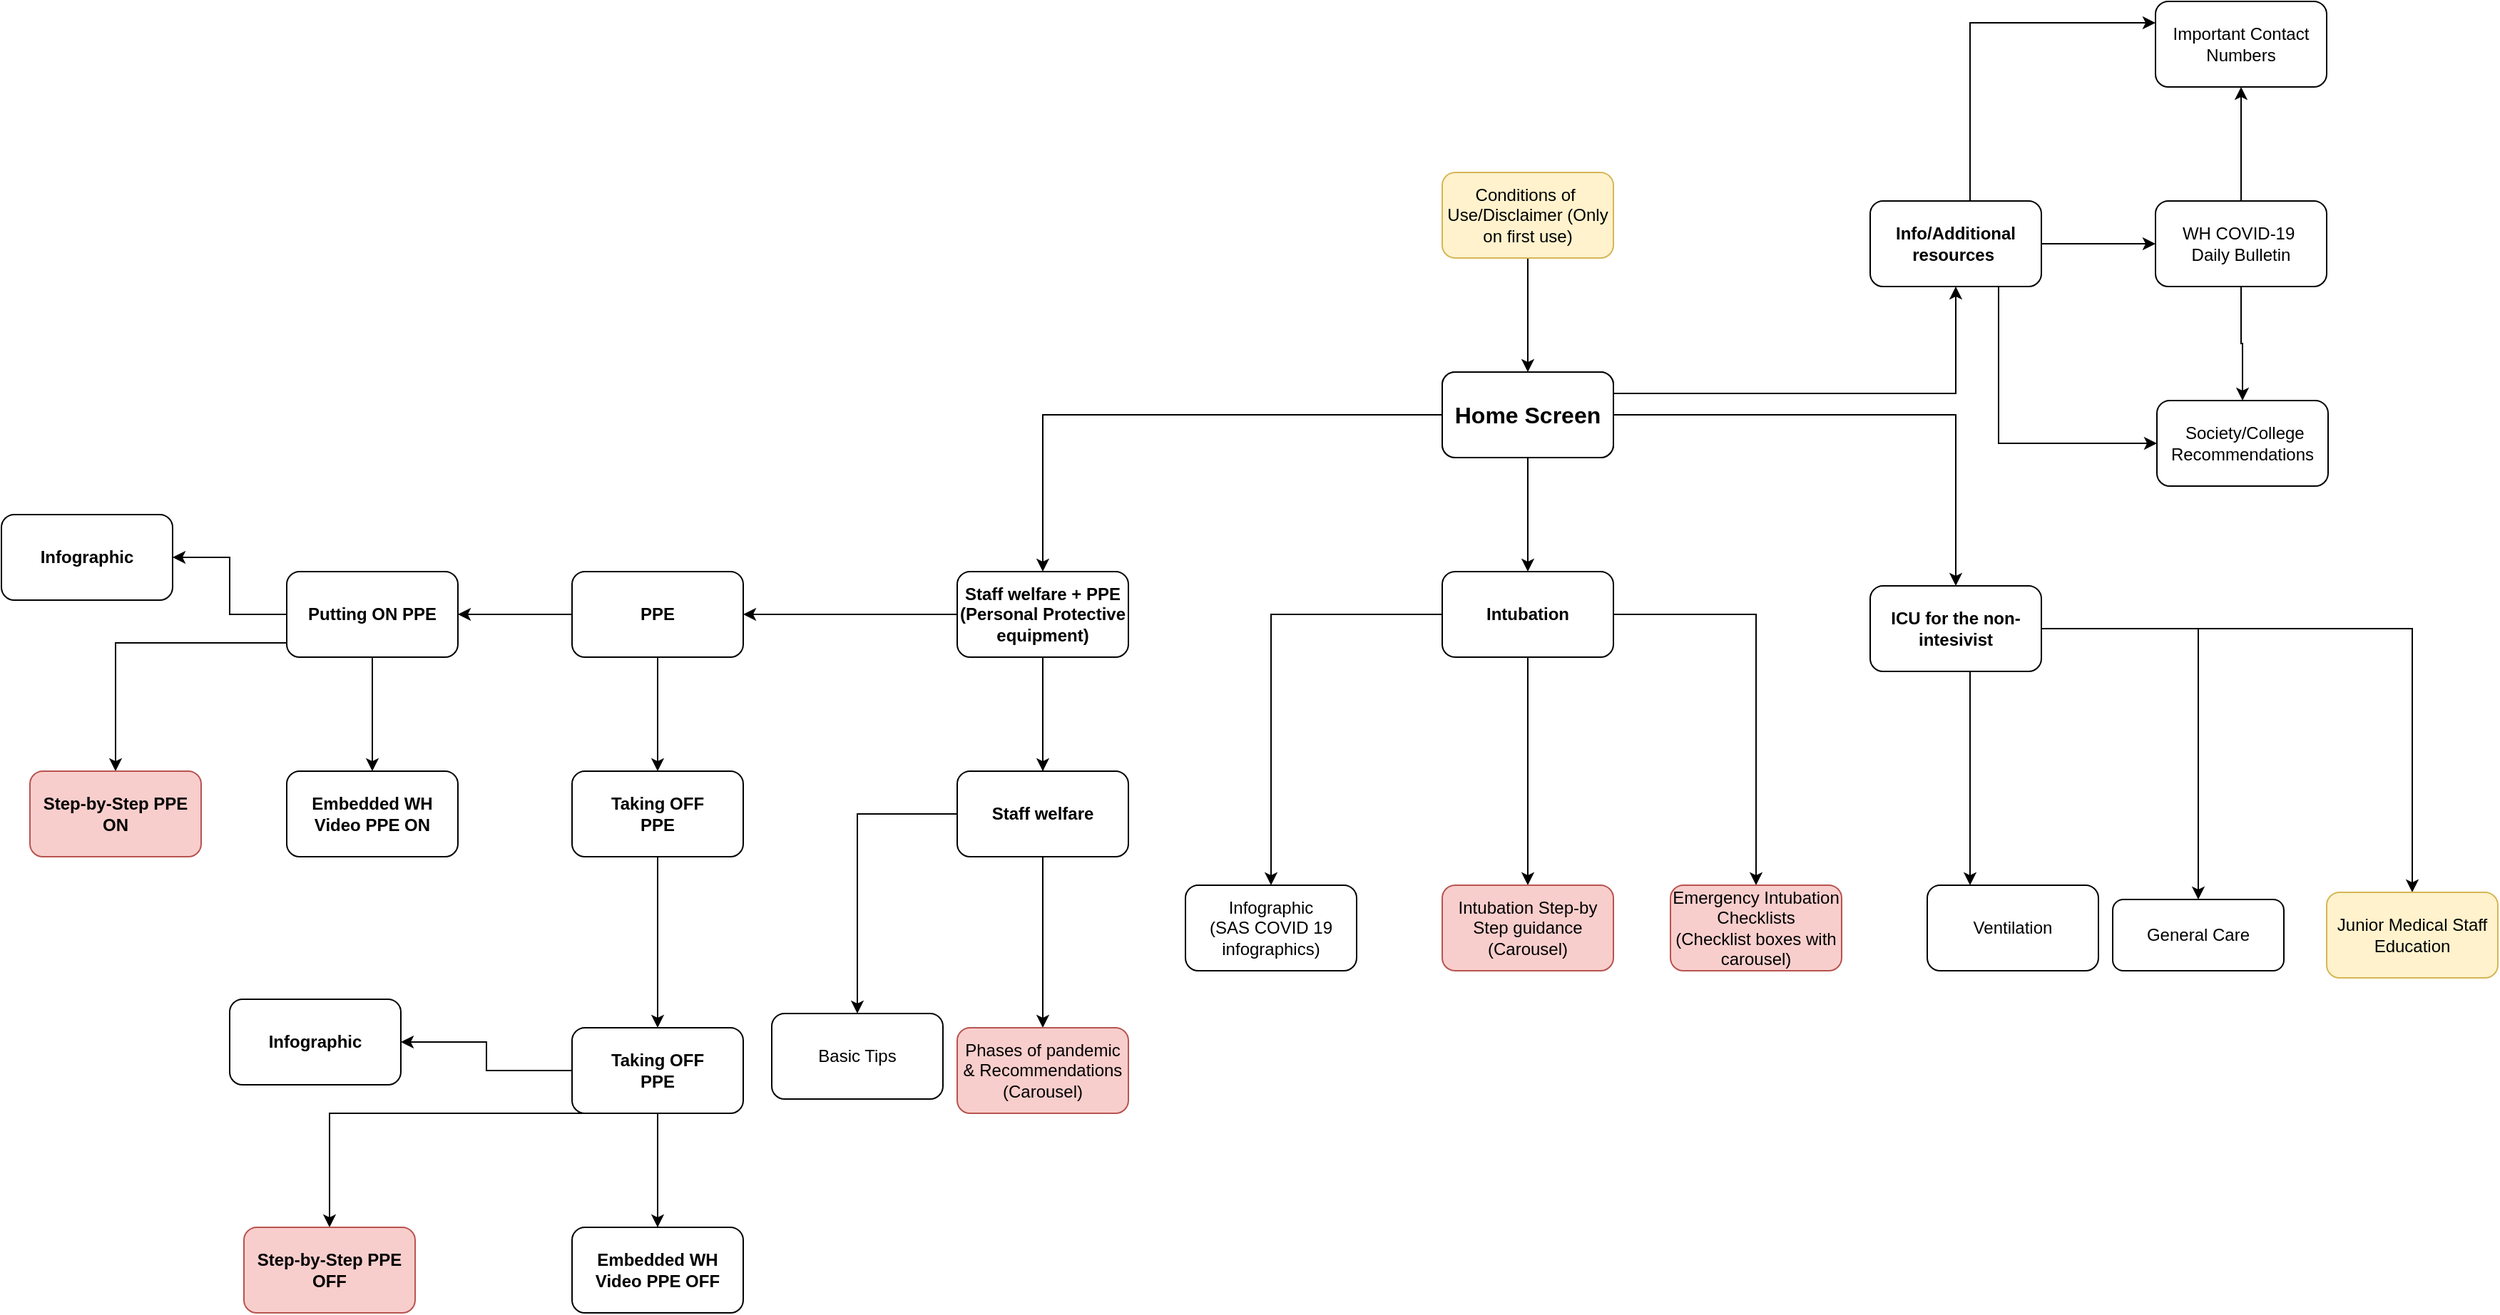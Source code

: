 <mxfile version="12.8.8" type="github">
  <diagram name="Page-1" id="74e2e168-ea6b-b213-b513-2b3c1d86103e">
    <mxGraphModel dx="2992" dy="2078" grid="1" gridSize="10" guides="1" tooltips="1" connect="1" arrows="1" fold="1" page="1" pageScale="1" pageWidth="1100" pageHeight="850" background="#ffffff" math="0" shadow="0">
      <root>
        <mxCell id="0" />
        <mxCell id="1" parent="0" />
        <mxCell id="EwlcQp5Az3rUC2PLK72F-8" value="" style="edgeStyle=orthogonalEdgeStyle;rounded=0;orthogonalLoop=1;jettySize=auto;html=1;" parent="1" source="EwlcQp5Az3rUC2PLK72F-6" target="EwlcQp5Az3rUC2PLK72F-7" edge="1">
          <mxGeometry relative="1" as="geometry" />
        </mxCell>
        <mxCell id="EwlcQp5Az3rUC2PLK72F-6" value="Conditions of&amp;nbsp; Use/Disclaimer (Only on first use)" style="rounded=1;whiteSpace=wrap;html=1;fillColor=#fff2cc;strokeColor=#d6b656;" parent="1" vertex="1">
          <mxGeometry x="350" y="50" width="120" height="60" as="geometry" />
        </mxCell>
        <mxCell id="EwlcQp5Az3rUC2PLK72F-10" value="" style="edgeStyle=orthogonalEdgeStyle;rounded=0;orthogonalLoop=1;jettySize=auto;html=1;" parent="1" source="EwlcQp5Az3rUC2PLK72F-7" target="EwlcQp5Az3rUC2PLK72F-9" edge="1">
          <mxGeometry relative="1" as="geometry" />
        </mxCell>
        <mxCell id="EwlcQp5Az3rUC2PLK72F-12" value="" style="edgeStyle=orthogonalEdgeStyle;rounded=0;orthogonalLoop=1;jettySize=auto;html=1;" parent="1" source="EwlcQp5Az3rUC2PLK72F-7" target="EwlcQp5Az3rUC2PLK72F-11" edge="1">
          <mxGeometry relative="1" as="geometry" />
        </mxCell>
        <mxCell id="EwlcQp5Az3rUC2PLK72F-14" value="" style="edgeStyle=orthogonalEdgeStyle;rounded=0;orthogonalLoop=1;jettySize=auto;html=1;" parent="1" source="EwlcQp5Az3rUC2PLK72F-7" target="EwlcQp5Az3rUC2PLK72F-13" edge="1">
          <mxGeometry relative="1" as="geometry" />
        </mxCell>
        <mxCell id="EwlcQp5Az3rUC2PLK72F-7" value="Home Screen" style="rounded=1;whiteSpace=wrap;html=1;" parent="1" vertex="1">
          <mxGeometry x="350" y="190" width="120" height="60" as="geometry" />
        </mxCell>
        <mxCell id="EwlcQp5Az3rUC2PLK72F-43" value="" style="edgeStyle=orthogonalEdgeStyle;rounded=0;orthogonalLoop=1;jettySize=auto;html=1;" parent="1" source="EwlcQp5Az3rUC2PLK72F-13" target="EwlcQp5Az3rUC2PLK72F-42" edge="1">
          <mxGeometry relative="1" as="geometry">
            <Array as="points">
              <mxPoint x="720" y="490" />
              <mxPoint x="720" y="490" />
            </Array>
          </mxGeometry>
        </mxCell>
        <mxCell id="EwlcQp5Az3rUC2PLK72F-45" value="" style="edgeStyle=orthogonalEdgeStyle;rounded=0;orthogonalLoop=1;jettySize=auto;html=1;" parent="1" source="EwlcQp5Az3rUC2PLK72F-13" target="EwlcQp5Az3rUC2PLK72F-44" edge="1">
          <mxGeometry relative="1" as="geometry" />
        </mxCell>
        <mxCell id="EwlcQp5Az3rUC2PLK72F-47" value="" style="edgeStyle=orthogonalEdgeStyle;rounded=0;orthogonalLoop=1;jettySize=auto;html=1;" parent="1" source="EwlcQp5Az3rUC2PLK72F-13" target="EwlcQp5Az3rUC2PLK72F-46" edge="1">
          <mxGeometry relative="1" as="geometry" />
        </mxCell>
        <mxCell id="EwlcQp5Az3rUC2PLK72F-13" value="&lt;b&gt;ICU for the non-intesivist&lt;/b&gt;" style="rounded=1;whiteSpace=wrap;html=1;" parent="1" vertex="1">
          <mxGeometry x="650" y="340" width="120" height="60" as="geometry" />
        </mxCell>
        <mxCell id="EwlcQp5Az3rUC2PLK72F-46" value="Junior Medical Staff Education" style="rounded=1;whiteSpace=wrap;html=1;fillColor=#fff2cc;strokeColor=#d6b656;" parent="1" vertex="1">
          <mxGeometry x="970" y="555" width="120" height="60" as="geometry" />
        </mxCell>
        <mxCell id="EwlcQp5Az3rUC2PLK72F-44" value="General Care" style="rounded=1;whiteSpace=wrap;html=1;" parent="1" vertex="1">
          <mxGeometry x="820" y="560" width="120" height="50" as="geometry" />
        </mxCell>
        <mxCell id="EwlcQp5Az3rUC2PLK72F-42" value="Ventilation" style="rounded=1;whiteSpace=wrap;html=1;" parent="1" vertex="1">
          <mxGeometry x="690" y="550" width="120" height="60" as="geometry" />
        </mxCell>
        <mxCell id="EwlcQp5Az3rUC2PLK72F-37" value="" style="edgeStyle=orthogonalEdgeStyle;rounded=0;orthogonalLoop=1;jettySize=auto;html=1;" parent="1" source="EwlcQp5Az3rUC2PLK72F-11" target="EwlcQp5Az3rUC2PLK72F-36" edge="1">
          <mxGeometry relative="1" as="geometry" />
        </mxCell>
        <mxCell id="EwlcQp5Az3rUC2PLK72F-39" value="" style="edgeStyle=orthogonalEdgeStyle;rounded=0;orthogonalLoop=1;jettySize=auto;html=1;" parent="1" source="EwlcQp5Az3rUC2PLK72F-11" target="EwlcQp5Az3rUC2PLK72F-38" edge="1">
          <mxGeometry relative="1" as="geometry" />
        </mxCell>
        <mxCell id="EwlcQp5Az3rUC2PLK72F-41" value="" style="edgeStyle=orthogonalEdgeStyle;rounded=0;orthogonalLoop=1;jettySize=auto;html=1;" parent="1" source="EwlcQp5Az3rUC2PLK72F-11" target="EwlcQp5Az3rUC2PLK72F-40" edge="1">
          <mxGeometry relative="1" as="geometry" />
        </mxCell>
        <mxCell id="EwlcQp5Az3rUC2PLK72F-11" value="&lt;b&gt;Intubation&lt;/b&gt;" style="rounded=1;whiteSpace=wrap;html=1;" parent="1" vertex="1">
          <mxGeometry x="350" y="330" width="120" height="60" as="geometry" />
        </mxCell>
        <mxCell id="EwlcQp5Az3rUC2PLK72F-40" value="Emergency Intubation Checklists&lt;br&gt;(Checklist boxes with carousel)" style="rounded=1;whiteSpace=wrap;html=1;fillColor=#f8cecc;strokeColor=#b85450;" parent="1" vertex="1">
          <mxGeometry x="510" y="550" width="120" height="60" as="geometry" />
        </mxCell>
        <mxCell id="EwlcQp5Az3rUC2PLK72F-38" value="Intubation Step-by Step guidance&lt;br&gt;(Carousel)" style="rounded=1;whiteSpace=wrap;html=1;fillColor=#f8cecc;strokeColor=#b85450;" parent="1" vertex="1">
          <mxGeometry x="350" y="550" width="120" height="60" as="geometry" />
        </mxCell>
        <mxCell id="EwlcQp5Az3rUC2PLK72F-36" value="Infographic&lt;br&gt;(SAS COVID 19 infographics)" style="rounded=1;whiteSpace=wrap;html=1;" parent="1" vertex="1">
          <mxGeometry x="170" y="550" width="120" height="60" as="geometry" />
        </mxCell>
        <mxCell id="EwlcQp5Az3rUC2PLK72F-33" value="" style="edgeStyle=orthogonalEdgeStyle;rounded=0;orthogonalLoop=1;jettySize=auto;html=1;" parent="1" source="EwlcQp5Az3rUC2PLK72F-9" target="EwlcQp5Az3rUC2PLK72F-32" edge="1">
          <mxGeometry relative="1" as="geometry">
            <Array as="points">
              <mxPoint x="70" y="500" />
              <mxPoint x="-60" y="500" />
            </Array>
          </mxGeometry>
        </mxCell>
        <mxCell id="EwlcQp5Az3rUC2PLK72F-35" value="" style="edgeStyle=orthogonalEdgeStyle;rounded=0;orthogonalLoop=1;jettySize=auto;html=1;" parent="1" source="EwlcQp5Az3rUC2PLK72F-9" target="EwlcQp5Az3rUC2PLK72F-34" edge="1">
          <mxGeometry relative="1" as="geometry" />
        </mxCell>
        <mxCell id="yP21m4AB17N5dop4f1np-2" value="" style="edgeStyle=orthogonalEdgeStyle;rounded=0;orthogonalLoop=1;jettySize=auto;html=1;" edge="1" parent="1" source="EwlcQp5Az3rUC2PLK72F-9" target="yP21m4AB17N5dop4f1np-1">
          <mxGeometry relative="1" as="geometry" />
        </mxCell>
        <mxCell id="yP21m4AB17N5dop4f1np-4" value="" style="edgeStyle=orthogonalEdgeStyle;rounded=0;orthogonalLoop=1;jettySize=auto;html=1;" edge="1" parent="1" source="EwlcQp5Az3rUC2PLK72F-9" target="yP21m4AB17N5dop4f1np-3">
          <mxGeometry relative="1" as="geometry" />
        </mxCell>
        <mxCell id="EwlcQp5Az3rUC2PLK72F-9" value="&lt;b&gt;Staff welfare + PPE (Personal Protective equipment)&lt;/b&gt;" style="rounded=1;whiteSpace=wrap;html=1;" parent="1" vertex="1">
          <mxGeometry x="10" y="330" width="120" height="60" as="geometry" />
        </mxCell>
        <mxCell id="yP21m4AB17N5dop4f1np-6" value="" style="edgeStyle=orthogonalEdgeStyle;rounded=0;orthogonalLoop=1;jettySize=auto;html=1;" edge="1" parent="1" source="yP21m4AB17N5dop4f1np-3" target="yP21m4AB17N5dop4f1np-5">
          <mxGeometry relative="1" as="geometry" />
        </mxCell>
        <mxCell id="yP21m4AB17N5dop4f1np-8" value="" style="edgeStyle=orthogonalEdgeStyle;rounded=0;orthogonalLoop=1;jettySize=auto;html=1;" edge="1" parent="1" source="yP21m4AB17N5dop4f1np-3" target="yP21m4AB17N5dop4f1np-7">
          <mxGeometry relative="1" as="geometry" />
        </mxCell>
        <mxCell id="yP21m4AB17N5dop4f1np-3" value="&lt;b&gt;PPE&lt;/b&gt;" style="rounded=1;whiteSpace=wrap;html=1;" vertex="1" parent="1">
          <mxGeometry x="-260" y="330" width="120" height="60" as="geometry" />
        </mxCell>
        <mxCell id="yP21m4AB17N5dop4f1np-10" value="" style="edgeStyle=orthogonalEdgeStyle;rounded=0;orthogonalLoop=1;jettySize=auto;html=1;" edge="1" parent="1" source="yP21m4AB17N5dop4f1np-7" target="yP21m4AB17N5dop4f1np-9">
          <mxGeometry relative="1" as="geometry" />
        </mxCell>
        <mxCell id="yP21m4AB17N5dop4f1np-7" value="&lt;b&gt;Taking OFF &lt;br&gt;PPE&lt;/b&gt;" style="rounded=1;whiteSpace=wrap;html=1;" vertex="1" parent="1">
          <mxGeometry x="-260" y="470" width="120" height="60" as="geometry" />
        </mxCell>
        <mxCell id="yP21m4AB17N5dop4f1np-12" value="" style="edgeStyle=orthogonalEdgeStyle;rounded=0;orthogonalLoop=1;jettySize=auto;html=1;" edge="1" parent="1" source="yP21m4AB17N5dop4f1np-9" target="yP21m4AB17N5dop4f1np-11">
          <mxGeometry relative="1" as="geometry" />
        </mxCell>
        <mxCell id="yP21m4AB17N5dop4f1np-14" value="" style="edgeStyle=orthogonalEdgeStyle;rounded=0;orthogonalLoop=1;jettySize=auto;html=1;" edge="1" parent="1" source="yP21m4AB17N5dop4f1np-9" target="yP21m4AB17N5dop4f1np-13">
          <mxGeometry relative="1" as="geometry" />
        </mxCell>
        <mxCell id="yP21m4AB17N5dop4f1np-9" value="&lt;b&gt;Taking OFF &lt;br&gt;PPE&lt;/b&gt;" style="rounded=1;whiteSpace=wrap;html=1;" vertex="1" parent="1">
          <mxGeometry x="-260" y="650" width="120" height="60" as="geometry" />
        </mxCell>
        <mxCell id="yP21m4AB17N5dop4f1np-13" value="&lt;b&gt;Infographic&lt;/b&gt;" style="rounded=1;whiteSpace=wrap;html=1;" vertex="1" parent="1">
          <mxGeometry x="-500" y="630" width="120" height="60" as="geometry" />
        </mxCell>
        <mxCell id="yP21m4AB17N5dop4f1np-16" value="" style="edgeStyle=orthogonalEdgeStyle;rounded=0;orthogonalLoop=1;jettySize=auto;html=1;" edge="1" parent="1" source="yP21m4AB17N5dop4f1np-11" target="yP21m4AB17N5dop4f1np-15">
          <mxGeometry relative="1" as="geometry">
            <Array as="points">
              <mxPoint x="-200" y="710" />
              <mxPoint x="-430" y="710" />
            </Array>
          </mxGeometry>
        </mxCell>
        <mxCell id="yP21m4AB17N5dop4f1np-11" value="&lt;b&gt;Embedded WH Video PPE OFF&lt;/b&gt;" style="rounded=1;whiteSpace=wrap;html=1;" vertex="1" parent="1">
          <mxGeometry x="-260" y="790" width="120" height="60" as="geometry" />
        </mxCell>
        <mxCell id="yP21m4AB17N5dop4f1np-15" value="&lt;b&gt;Step-by-Step PPE OFF&lt;/b&gt;" style="rounded=1;whiteSpace=wrap;html=1;fillColor=#f8cecc;strokeColor=#b85450;" vertex="1" parent="1">
          <mxGeometry x="-490" y="790" width="120" height="60" as="geometry" />
        </mxCell>
        <mxCell id="yP21m4AB17N5dop4f1np-18" value="" style="edgeStyle=orthogonalEdgeStyle;rounded=0;orthogonalLoop=1;jettySize=auto;html=1;" edge="1" parent="1" source="yP21m4AB17N5dop4f1np-5" target="yP21m4AB17N5dop4f1np-17">
          <mxGeometry relative="1" as="geometry" />
        </mxCell>
        <mxCell id="yP21m4AB17N5dop4f1np-20" value="" style="edgeStyle=orthogonalEdgeStyle;rounded=0;orthogonalLoop=1;jettySize=auto;html=1;" edge="1" parent="1" source="yP21m4AB17N5dop4f1np-5" target="yP21m4AB17N5dop4f1np-19">
          <mxGeometry relative="1" as="geometry" />
        </mxCell>
        <mxCell id="yP21m4AB17N5dop4f1np-22" value="" style="edgeStyle=orthogonalEdgeStyle;rounded=0;orthogonalLoop=1;jettySize=auto;html=1;" edge="1" parent="1" source="yP21m4AB17N5dop4f1np-5" target="yP21m4AB17N5dop4f1np-21">
          <mxGeometry relative="1" as="geometry">
            <Array as="points">
              <mxPoint x="-400" y="380" />
              <mxPoint x="-500" y="380" />
            </Array>
          </mxGeometry>
        </mxCell>
        <mxCell id="yP21m4AB17N5dop4f1np-5" value="&lt;b&gt;Putting ON PPE&lt;/b&gt;" style="rounded=1;whiteSpace=wrap;html=1;" vertex="1" parent="1">
          <mxGeometry x="-460" y="330" width="120" height="60" as="geometry" />
        </mxCell>
        <mxCell id="yP21m4AB17N5dop4f1np-21" value="&lt;b&gt;Step-by-Step PPE ON&lt;/b&gt;" style="rounded=1;whiteSpace=wrap;html=1;fillColor=#f8cecc;strokeColor=#b85450;" vertex="1" parent="1">
          <mxGeometry x="-640" y="470" width="120" height="60" as="geometry" />
        </mxCell>
        <mxCell id="yP21m4AB17N5dop4f1np-19" value="&lt;b&gt;Embedded WH Video PPE ON&lt;/b&gt;" style="rounded=1;whiteSpace=wrap;html=1;" vertex="1" parent="1">
          <mxGeometry x="-460" y="470" width="120" height="60" as="geometry" />
        </mxCell>
        <mxCell id="yP21m4AB17N5dop4f1np-17" value="&lt;b&gt;Infographic&lt;/b&gt;" style="rounded=1;whiteSpace=wrap;html=1;" vertex="1" parent="1">
          <mxGeometry x="-660" y="290" width="120" height="60" as="geometry" />
        </mxCell>
        <mxCell id="yP21m4AB17N5dop4f1np-1" value="&lt;b&gt;Staff welfare&lt;/b&gt;" style="rounded=1;whiteSpace=wrap;html=1;" vertex="1" parent="1">
          <mxGeometry x="10" y="470" width="120" height="60" as="geometry" />
        </mxCell>
        <mxCell id="EwlcQp5Az3rUC2PLK72F-34" value="Phases of pandemic &amp;amp; Recommendations (Carousel)" style="rounded=1;whiteSpace=wrap;html=1;fillColor=#f8cecc;strokeColor=#b85450;" parent="1" vertex="1">
          <mxGeometry x="10" y="650" width="120" height="60" as="geometry" />
        </mxCell>
        <mxCell id="EwlcQp5Az3rUC2PLK72F-32" value="Basic Tips" style="rounded=1;whiteSpace=wrap;html=1;" parent="1" vertex="1">
          <mxGeometry x="-120" y="640" width="120" height="60" as="geometry" />
        </mxCell>
        <mxCell id="EwlcQp5Az3rUC2PLK72F-18" value="&lt;b&gt;&lt;font style=&quot;font-size: 16px&quot;&gt;Home Screen&lt;/font&gt;&lt;/b&gt;" style="rounded=1;whiteSpace=wrap;html=1;" parent="1" vertex="1">
          <mxGeometry x="350" y="190" width="120" height="60" as="geometry" />
        </mxCell>
        <mxCell id="EwlcQp5Az3rUC2PLK72F-22" value="" style="edgeStyle=orthogonalEdgeStyle;rounded=0;orthogonalLoop=1;jettySize=auto;html=1;exitX=1;exitY=0.25;exitDx=0;exitDy=0;" parent="1" source="EwlcQp5Az3rUC2PLK72F-18" target="EwlcQp5Az3rUC2PLK72F-20" edge="1">
          <mxGeometry relative="1" as="geometry">
            <mxPoint x="570" y="100" as="sourcePoint" />
          </mxGeometry>
        </mxCell>
        <mxCell id="EwlcQp5Az3rUC2PLK72F-24" value="" style="edgeStyle=orthogonalEdgeStyle;rounded=0;orthogonalLoop=1;jettySize=auto;html=1;entryX=0;entryY=0.25;entryDx=0;entryDy=0;" parent="1" source="EwlcQp5Az3rUC2PLK72F-20" target="EwlcQp5Az3rUC2PLK72F-25" edge="1">
          <mxGeometry relative="1" as="geometry">
            <mxPoint x="710" y="-50" as="targetPoint" />
            <Array as="points">
              <mxPoint x="720" y="-55" />
            </Array>
          </mxGeometry>
        </mxCell>
        <mxCell id="EwlcQp5Az3rUC2PLK72F-29" value="" style="edgeStyle=orthogonalEdgeStyle;rounded=0;orthogonalLoop=1;jettySize=auto;html=1;" parent="1" source="EwlcQp5Az3rUC2PLK72F-20" target="EwlcQp5Az3rUC2PLK72F-23" edge="1">
          <mxGeometry relative="1" as="geometry" />
        </mxCell>
        <mxCell id="EwlcQp5Az3rUC2PLK72F-20" value="&lt;b&gt;Info/Additional resources&amp;nbsp;&lt;/b&gt;" style="rounded=1;whiteSpace=wrap;html=1;" parent="1" vertex="1">
          <mxGeometry x="650" y="70" width="120" height="60" as="geometry" />
        </mxCell>
        <mxCell id="EwlcQp5Az3rUC2PLK72F-26" value="" style="edgeStyle=orthogonalEdgeStyle;rounded=0;orthogonalLoop=1;jettySize=auto;html=1;" parent="1" source="EwlcQp5Az3rUC2PLK72F-23" target="EwlcQp5Az3rUC2PLK72F-25" edge="1">
          <mxGeometry relative="1" as="geometry" />
        </mxCell>
        <mxCell id="EwlcQp5Az3rUC2PLK72F-28" value="" style="edgeStyle=orthogonalEdgeStyle;rounded=0;orthogonalLoop=1;jettySize=auto;html=1;" parent="1" source="EwlcQp5Az3rUC2PLK72F-23" target="EwlcQp5Az3rUC2PLK72F-27" edge="1">
          <mxGeometry relative="1" as="geometry" />
        </mxCell>
        <mxCell id="EwlcQp5Az3rUC2PLK72F-23" value="WH COVID-19&amp;nbsp;&lt;br&gt;Daily Bulletin" style="rounded=1;whiteSpace=wrap;html=1;" parent="1" vertex="1">
          <mxGeometry x="850" y="70" width="120" height="60" as="geometry" />
        </mxCell>
        <mxCell id="EwlcQp5Az3rUC2PLK72F-31" value="" style="edgeStyle=orthogonalEdgeStyle;rounded=0;orthogonalLoop=1;jettySize=auto;html=1;exitX=0.75;exitY=1;exitDx=0;exitDy=0;" parent="1" source="EwlcQp5Az3rUC2PLK72F-20" target="EwlcQp5Az3rUC2PLK72F-27" edge="1">
          <mxGeometry relative="1" as="geometry">
            <mxPoint x="770" y="240" as="sourcePoint" />
            <Array as="points">
              <mxPoint x="740" y="240" />
            </Array>
          </mxGeometry>
        </mxCell>
        <mxCell id="EwlcQp5Az3rUC2PLK72F-27" value="&amp;nbsp;Society/College Recommendations" style="rounded=1;whiteSpace=wrap;html=1;" parent="1" vertex="1">
          <mxGeometry x="851" y="210" width="120" height="60" as="geometry" />
        </mxCell>
        <mxCell id="EwlcQp5Az3rUC2PLK72F-25" value="Important Contact Numbers" style="rounded=1;whiteSpace=wrap;html=1;" parent="1" vertex="1">
          <mxGeometry x="850" y="-70" width="120" height="60" as="geometry" />
        </mxCell>
      </root>
    </mxGraphModel>
  </diagram>
</mxfile>
